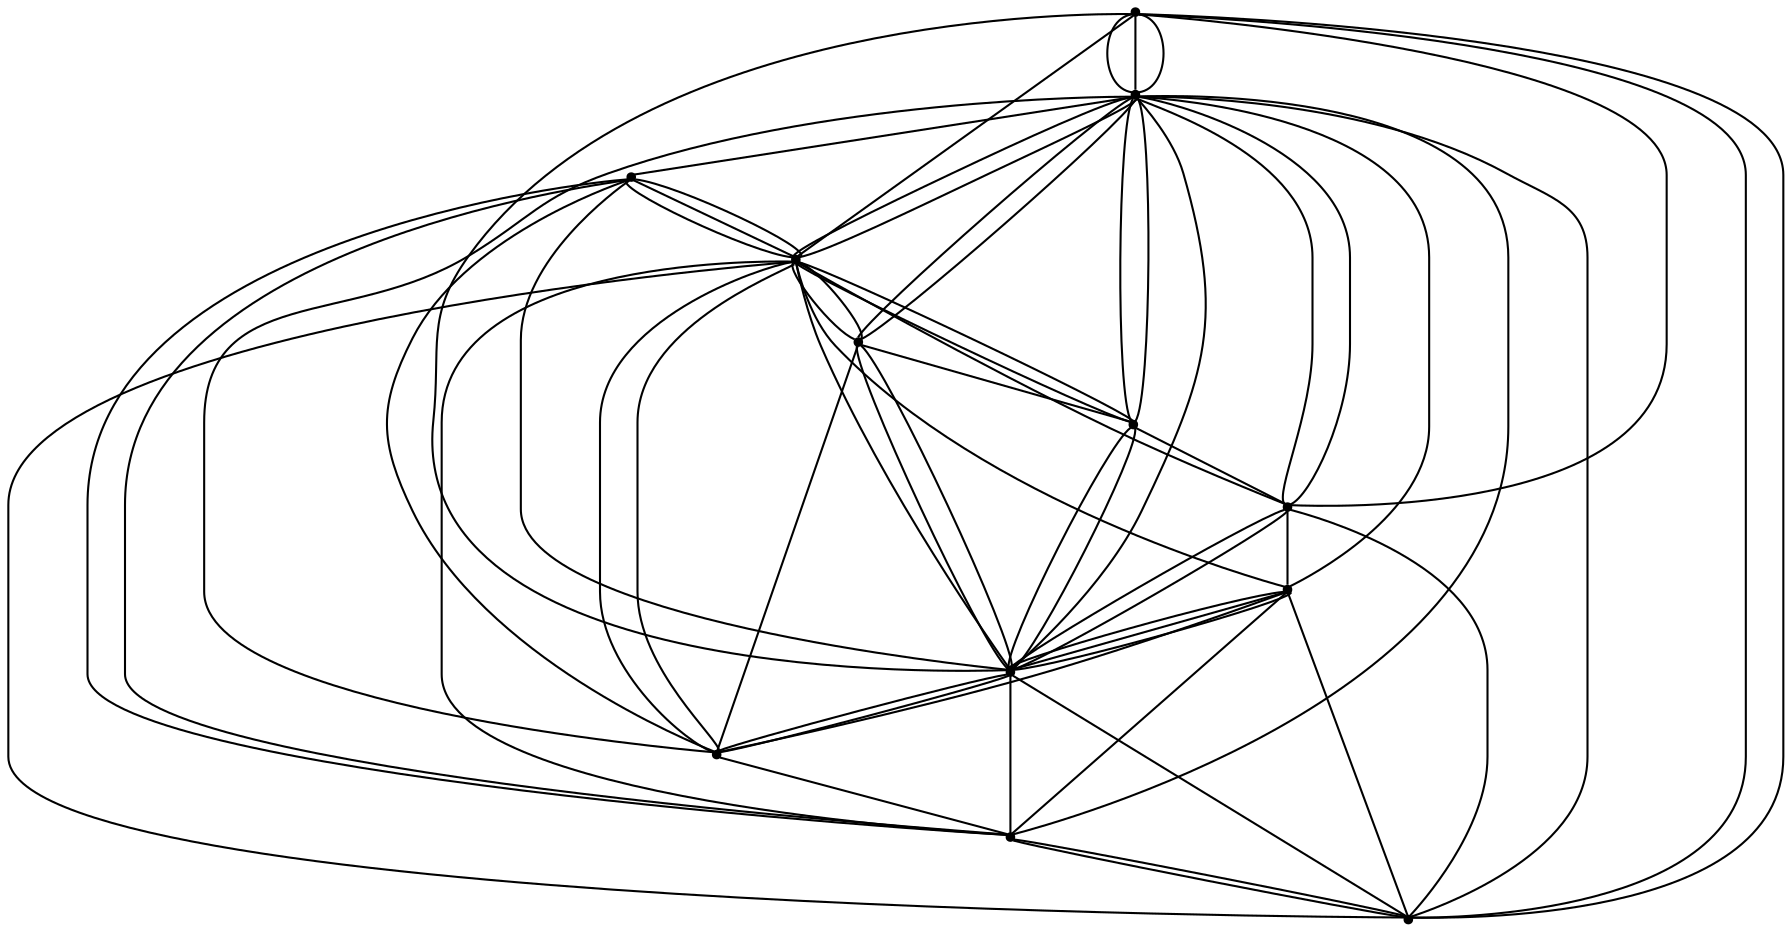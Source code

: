 graph {
  node [shape=point,comment="{\"directed\":false,\"doi\":\"10.1007/978-3-319-73915-1_3\",\"figure\":\"4 (3)\"}"]

  v0 [pos="1003.5630114769627,356.6597465174391"]
  v1 [pos="935.1510784574805,384.6551263349242"]
  v2 [pos="999.6676009058937,427.73673694566696"]
  v3 [pos="961.865749118097,488.0330791629753"]
  v4 [pos="899.5943429333438,522.5049553309057"]
  v5 [pos="947.8405923280209,312.3780782013726"]
  v6 [pos="899.5579067700029,446.3104317658674"]
  v7 [pos="863.9605382469572,384.6551263349242"]
  v8 [pos="837.3000449182191,488.0872558308749"]
  v9 [pos="799.4628061759738,427.8033767906891"]
  v10 [pos="851.2355738335501,312.43225486927224"]
  v11 [pos="795.5309117502505,356.73477993072726"]

  v0 -- v1 [id="-1",pos="1003.5630114769627,356.6597465174391 990.534923655252,373.0616092344794 970.4155100250797,383.5677141309904 947.8385257044457,383.5677141309904 943.6192041512945,383.5677141309904 939.4855615487423,383.2006197534526 935.1510784574805,384.6551263349242"]
  v0 -- v1 [id="-2",pos="1003.5630114769627,356.6597465174391 1013.2496982287619,344.51542837476825 1019.0290023265511,329.12201523965524 1019.0290023265512,312.3780782013726 1019.0290023265512,273.05980658668364 987.1614124435761,241.18841047793558 947.8385257044457,241.18841047793558 908.5239054596161,241.18841047793558 876.6479854939225,273.05980658668364 876.6479854939225,312.3780782013726 876.6479854939225,347.4766363907914 902.0490807830148,376.64094696841335 935.1510784574805,384.6551263349242"]
  v7 -- v10 [id="-3",pos="863.9605382469572,384.6551263349242 851.2355738335501,312.43225486927224 851.2355738335501,312.43225486927224 851.2355738335501,312.43225486927224"]
  v7 -- v0 [id="-4",pos="863.9605382469572,384.6551263349242 1003.5630114769627,356.6597465174391 1003.5630114769627,356.6597465174391 1003.5630114769627,356.6597465174391"]
  v7 -- v8 [id="-5",pos="863.9605382469572,384.6551263349242 837.3000449182191,488.0872558308749 837.3000449182191,488.0872558308749 837.3000449182191,488.0872558308749"]
  v7 -- v4 [id="-6",pos="863.9605382469572,384.6551263349242 899.5943429333438,522.5049553309057 899.5943429333438,522.5049553309057 899.5943429333438,522.5049553309057"]
  v7 -- v3 [id="-7",pos="863.9605382469572,384.6551263349242 961.865749118097,488.0330791629753 961.865749118097,488.0330791629753 961.865749118097,488.0330791629753"]
  v6 -- v8 [id="-8",pos="899.5579067700029,446.3104317658674 837.3000449182191,488.0872558308749 837.3000449182191,488.0872558308749 837.3000449182191,488.0872558308749"]
  v6 -- v11 [id="-9",pos="899.5579067700029,446.3104317658674 795.5309117502505,356.73477993072726 795.5309117502505,356.73477993072726 795.5309117502505,356.73477993072726"]
  v6 -- v0 [id="-10",pos="899.5579067700029,446.3104317658674 1003.5630114769627,356.6597465174391 1003.5630114769627,356.6597465174391 1003.5630114769627,356.6597465174391"]
  v6 -- v4 [id="-11",pos="899.5579067700029,446.3104317658674 899.5943429333438,522.5049553309057 899.5943429333438,522.5049553309057 899.5943429333438,522.5049553309057"]
  v6 -- v2 [id="-12",pos="899.5579067700029,446.3104317658674 999.6676009058937,427.73673694566696 999.6676009058937,427.73673694566696 999.6676009058937,427.73673694566696"]
  v6 -- v3 [id="-13",pos="899.5579067700029,446.3104317658674 961.865749118097,488.0330791629753 961.865749118097,488.0330791629753 961.865749118097,488.0330791629753"]
  v6 -- v9 [id="-14",pos="899.5579067700029,446.3104317658674 799.4628061759738,427.8033767906891 799.4628061759738,427.8033767906891 799.4628061759738,427.8033767906891"]
  v6 -- v5 [id="-15",pos="899.5579067700029,446.3104317658674 947.8405923280209,312.3780782013726 947.8405923280209,312.3780782013726 947.8405923280209,312.3780782013726"]
  v6 -- v10 [id="-16",pos="899.5579067700029,446.3104317658674 851.2355738335501,312.43225486927224 851.2355738335501,312.43225486927224 851.2355738335501,312.43225486927224"]
  v1 -- v2 [id="-18",pos="935.1510784574805,384.6551263349242 999.6676009058937,427.73673694566696 999.6676009058937,427.73673694566696 999.6676009058937,427.73673694566696"]
  v1 -- v0 [id="-19",pos="935.1510784574805,384.6551263349242 1003.5630114769627,356.6597465174391 1003.5630114769627,356.6597465174391 1003.5630114769627,356.6597465174391"]
  v1 -- v4 [id="-20",pos="935.1510784574805,384.6551263349242 899.5943429333438,522.5049553309057 899.5943429333438,522.5049553309057 899.5943429333438,522.5049553309057"]
  v1 -- v10 [id="-21",pos="935.1510784574805,384.6551263349242 851.2355738335501,312.43225486927224 851.2355738335501,312.43225486927224 851.2355738335501,312.43225486927224"]
  v1 -- v9 [id="-22",pos="935.1510784574805,384.6551263349242 799.4628061759738,427.8033767906891 799.4628061759738,427.8033767906891 799.4628061759738,427.8033767906891"]
  v1 -- v3 [id="-23",pos="935.1510784574805,384.6551263349242 961.865749118097,488.0330791629753 961.865749118097,488.0330791629753 961.865749118097,488.0330791629753"]
  v1 -- v11 [id="-24",pos="935.1510784574805,384.6551263349242 795.5309117502505,356.73477993072726 795.5309117502505,356.73477993072726 795.5309117502505,356.73477993072726"]
  v1 -- v5 [id="-25",pos="935.1510784574805,384.6551263349242 947.8405923280209,312.3780782013726 947.8405923280209,312.3780782013726 947.8405923280209,312.3780782013726"]
  v1 -- v8 [id="-26",pos="935.1510784574805,384.6551263349242 837.3000449182191,488.0872558308749 837.3000449182191,488.0872558308749 837.3000449182191,488.0872558308749"]
  v1 -- v5 [id="-27",pos="935.1510784574805,384.6551263349242 934.2343739725193,375.2272625312568 932.3735045782271,366.16093109986156 932.3735045782271,356.6597465174391 932.3735045782271,339.9155735927249 938.152971513349,324.5219626234624 947.8405923280209,312.3780782013726"]
  v11 -- v8 [id="-28",pos="795.5309117502505,356.73477993072726 758.0314670483253,358.77739631922805 728.2743325890259,389.81613433326993 728.2743325890259,427.8077007500989 728.2743325890259,467.12597236478786 760.1460557191513,498.99733667971674 799.464872799549,498.99733667971674 813.3755838525518,498.99733667971674 826.354152422369,495.0080078826695 837.3000449182191,488.0872558308749"]
  v9 -- v4 [id="-29",pos="799.4628061759738,427.8033767906891 779.4188356557781,440.3812051041034 766.1095682961138,462.679358773692 766.1095682961138,488.0872558308749 766.1095682961138,527.4055274455638 797.9812914262392,559.2768917604927 837.3001085066369,559.2768917604927 864.1245516211923,559.2768917604927 887.4860304546613,544.4395766984735 899.5943429333438,522.5049553309057"]
  v10 -- v6 [id="-30",pos="851.2355738335501,312.43225486927224 818.1444128468497,320.4223068057711 792.772128248427,349.5764726043523 792.772128248427,384.65970464488754 792.772128248427,423.9779762595765 824.6397181314021,455.8493405745054 863.9626048705325,455.8493405745054 876.9328065753468,455.8493405745054 889.0933861876034,452.38048718600464 899.5579067700029,446.3104317658674"]
  v9 -- v8 [id="-31",pos="799.4628061759738,427.8033767906891 806.762307806071,450.75522268524185 819.8069574292518,471.53812192781356 837.3000449182191,488.0872558308749"]
  v10 -- v9 [id="-32",pos="851.2355738335501,312.43225486927224 838.2085300432188,296.04138091772245 818.096707152248,285.5451440011094 795.5351085858185,285.5451440011094 756.2162915054208,285.5451440011094 724.3445683752955,317.41650831603835 724.3445683752955,356.7347799307273 724.3445683752955,396.0530515454162 756.2162915054208,427.9244158603451 795.5351085858185,427.9244158603451 796.8597804347282,427.9244158603451 798.1760072147429,427.8882323661632 799.4628061759738,427.8033767906891"]
  v9 -- v6 [id="-33",pos="799.4628061759738,427.8033767906891 810.4111016258239,420.88685348033687 823.3895409693278,416.8976199012571 837.3001085066369,416.8976199012571 861.8717064168944,416.8976199012571 883.53758686984,429.34737158677615 899.5579067700029,446.3104317658674"]
  v7 -- v1 [id="-34",pos="863.9605382469572,384.6551263349242 874.4271396527004,378.5889174688032 886.5883493133338,375.1207958362496 899.5599098051604,375.1207958362496 912.5271925583982,375.1207958362496 924.6859469071328,378.58881723110795 935.1510784574805,384.6551263349242"]
  v8 -- v3 [id="-35",pos="837.3000449182191,488.0872558308749 849.4089905459361,466.153116294928 872.7697483359816,451.31531940128775 899.5974905600198,451.3153194012878 926.403826627467,451.3153194012878 949.7467875707197,466.1294472522812 961.865749118097,488.0330791629753"]
  v8 -- v3 [id="-36",pos="837.3000449182191,488.0872558308749 831.6236450785925,498.27481282446234 828.4070139379144,510.0140971485564 828.4070139379144,522.5049553309057 828.4070139379144,561.8232428425042 860.2787370680398,593.6945912605235 899.5974905600198,593.6945912605235 938.9162440519998,593.6945912605235 970.783833934975,561.8232428425042 970.783833934975,522.5049553309057 970.783833934975,509.9926912543119 967.5565870820112,498.23457922485187 961.865749118097,488.0330791629753"]
  v11 -- v7 [id="-37",pos="795.5309117502505,356.73477993072726 808.5590033105243,373.1250756042749 828.6709723479981,383.62189079889004 851.2356374219679,383.62189079889004 855.4705901071552,383.62189079889004 859.6191493522657,383.2521492147534 863.9605382469572,384.6551263349242"]
  v8 -- v4 [id="-38",pos="837.3000449182191,488.0872558308749 854.2699312397092,504.1926627452415 875.4405138912091,516.3001190312868 899.5943429333438,522.5049553309057"]
  v1 -- v10 [id="-39",pos="935.1510784574805,384.6551263349242 935.1531450810556,345.3414330301986 903.2772251153621,313.47006871526975 863.9626048705325,313.47006871526975 859.7270681932802,313.47006871526975 855.5780265253463,313.8398345350085 851.2355738335501,312.43225486927224"]
  v7 -- v10 [id="-40",pos="863.9605382469572,384.6551263349242 864.8653325517203,375.2969217992347 866.725585207924,366.23314857905154 866.725585207924,356.7347799307273 866.725585207924,339.98023880012033 860.9374460121442,324.57793271325386 851.2355738335501,312.43225486927224"]
  v7 -- v1 [id="-41",pos="863.9605382469572,384.6551263349242 842.6756266945652,396.9581483556867 828.3611031003363,419.9621982378403 828.3611031003364,446.31043176586746 828.3611031003364,485.62870338055643 860.23702306603,517.5000676954853 899.5599098051604,517.5000676954853 938.8703968028397,517.5000676954853 970.7504500156836,485.62870338055643 970.7504500156836,446.31043176586746 970.7504500156836,419.96201080264404 956.4338666161048,396.9578210649505 935.1510784574805,384.6551263349242"]
  v8 -- v11 [id="-42",pos="837.3000449182191,488.0872558308749 857.3462559820525,475.51346009263347 870.6553494216545,453.21543179673597 870.6553494216545,427.8077007500989 870.6553494216545,388.4894291354099 838.783626291529,356.6180648204811 799.464872799549,356.6180648204811 798.1381491961955,356.6180648204811 796.8199046362205,356.65435262379907 795.5309117502505,356.73477993072726"]
  v7 -- v2 [id="-43",pos="863.9605382469572,384.6551263349242 999.6676009058937,427.73673694566696 999.6676009058937,427.73673694566696 999.6676009058937,427.73673694566696"]
  v11 -- v7 [id="-44",pos="795.5309117502505,356.73477993072726 785.8320449441221,344.5879593087009 780.0450972114447,329.1861744471563 780.0450972114447,312.43225486927224 780.0450972114447,273.1139832545832 811.9168203415702,241.24258714583516 851.2356374219679,241.24258714583516 890.5543909139478,241.24258714583516 922.4261140440733,273.1139832545832 922.4261140440733,312.43225486927224 922.4261140440733,347.5156257009159 897.0503378692084,376.6698833791179 863.9605382469572,384.6551263349242"]
  v4 -- v3 [id="-45",pos="899.5943429333438,522.5049553309057 923.7640478250394,516.2710144524583 944.9162752633742,504.14560257992133 961.865749118097,488.0330791629753"]
  v2 -- v0 [id="-46",pos="999.6676009058937,427.73673694566696 1006.7763187880446,405.4483868728846 1008.4677655141902,381.1214035713982 1003.5630114769627,356.6597465174391"]
  v4 -- v6 [id="-47",pos="899.5943429333438,522.5049553309057 905.2733060465357,512.318217098158 908.4905851287424,500.5785496035323 908.4905851287424,488.0872558308749 908.4905851287424,473.34290397536654 904.0080338835667,459.64577345888694 899.5579067700029,446.3104317658674"]
  v11 -- v9 [id="-48",pos="795.5309117502505,356.73477993072726 790.6409371991549,381.20638110486306 792.3405985909237,405.5285961550289 799.4628061759738,427.8033767906891"]
  v7 -- v5 [id="-49",pos="863.9605382469572,384.6551263349242 863.9626048705325,345.3414330301986 895.8343280006579,313.47006871526975 935.1531450810556,313.47006871526975 939.3722284630476,313.47006871526975 943.5056430221367,313.83712283804596 947.8405923280209,312.3780782013726"]
  v3 -- v2 [id="-50",pos="961.865749118097,488.0330791629753 979.345726926205,471.4692287099988 992.3744936954052,450.682179397662 999.6676009058937,427.73673694566696"]
  v5 -- v2 [id="-51",pos="947.8405923280209,312.3780782013726 960.8680037181517,295.97599592218853 980.9872327938182,285.4701105878212 1003.5639812003326,285.4701105878212 1042.8786014451623,285.4701105878212 1074.7545214108557,317.3414749027501 1074.7545214108557,356.6597465174391 1074.7545214108557,395.97801813212806 1042.8786014451623,427.8493824470569 1003.5639812003326,427.8493824470569 1002.2499663935241,427.8493824470569 1000.9442764033095,427.81379388933254 999.6676009058937,427.73673694566696"]
  v1 -- v6 [id="-52",pos="935.1510784574805,384.6551263349242 935.1531450810556,411.0065699391947 920.8401081219987,434.00959889789647 899.5579067700029,446.3104317658674"]
  v6 -- v2 [id="-53",pos="899.5579067700029,446.3104317658674 915.588274880413,429.3150271905266 937.26995078719,416.84344323335745 961.865749118097,416.84344323335745 975.7631519227921,416.84344323335745 988.7301949352961,420.82514257391074 999.6676009058937,427.73673694566696"]
  v5 -- v6 [id="-54",pos="947.8405923280209,312.3780782013726 980.942191526529,320.39645137767616 1006.343621703161,349.5609150868816 1006.343621703161,384.65970464488754 1006.343621703161,423.9779762595765 974.4677017374676,455.8493405745054 935.1531450810556,455.8493405745054 922.1821456713014,455.8493405745054 910.0216085751583,452.380801056527 899.5579067700029,446.3104317658674"]
  v7 -- v5 [id="-55",pos="863.9605382469572,384.6551263349242 947.8405923280209,312.3780782013726 947.8405923280209,312.3780782013726 947.8405923280209,312.3780782013726"]
  v4 -- v6 [id="-56",pos="899.5943429333438,522.5049553309057 893.9028797518395,512.3034749964434 890.6752089075737,500.5453537359235 890.6752089075738,488.0330791629753 890.675208907574,473.31026466433576 895.1440857633413,459.6316143466874 899.5579067700029,446.3104317658674"]
  v7 -- v9 [id="-57",pos="863.9605382469572,384.6551263349242 799.4628061759738,427.8033767906891 799.4628061759738,427.8033767906891 799.4628061759738,427.8033767906891"]
  v2 -- v4 [id="-58",pos="999.6676009058937,427.73673694566696 1019.7331865503998,440.30396210921265 1033.0562257402025,462.61204003113176 1033.0562257402025,488.0330791629753 1033.0562257402025,527.3513507776643 1001.1845026100771,559.222715092593 961.865749118097,559.222715092593 935.0593801944913,559.222715092593 911.7144920663252,544.4085988430518 899.5943429333438,522.5049553309057"]
  v10 -- v5 [id="-59",pos="851.2355738335501,312.43225486927224 882.4489024868316,301.1556230789897 916.616866968446,301.139090293011 947.8405923280209,312.3780782013726"]
  v0 -- v3 [id="-60",pos="1003.5630114769627,356.6597465174391 1002.2866358795484,356.5826729380073 1000.9812470965894,356.5471010160492 999.6675373174759,356.54710101604917 960.3487838254958,356.54710101604917 928.4770606953704,388.41846533097805 928.4770606953704,427.736736945667 928.4770606953704,453.1577955230705 941.800120267822,475.46588812809296 961.865749118097,488.0330791629753"]
  v0 -- v3 [id="-61",pos="1003.5630114769627,356.6597465174391 1041.0841988488123,358.68494368474666 1070.858077527999,389.73201880262263 1070.858077527999,427.736736945667 1070.858077527999,467.05500856035593 1038.990487645024,498.9263728752848 999.6675373174759,498.9263728752848 985.7701539585792,498.9263728752848 972.8031277882824,494.94468467742763 961.865749118097,488.0330791629753"]
  v2 -- v1 [id="-62",pos="999.6676009058937,427.73673694566696 971.5222128159126,426.2191649057414 947.7433100055523,408.3743008317459 935.1510784574805,384.6551263349242"]
  v7 -- v9 [id="-63",pos="863.9605382469572,384.6551263349242 851.3613985782088,408.43626900022434 827.5918705635065,426.28035162154526 799.4628061759738,427.8033767906891"]
  v6 -- v7 [id="-64",pos="899.5579067700029,446.3104317658674 878.2743948984688,434.01062364534437 863.9626048705326,411.0071567950981 863.9605382469572,384.6551263349242"]
  v7 -- v11 [id="-65",pos="863.9605382469572,384.6551263349242 795.5309117502505,356.73477993072726 795.5309117502505,356.73477993072726 795.5309117502505,356.73477993072726"]
}